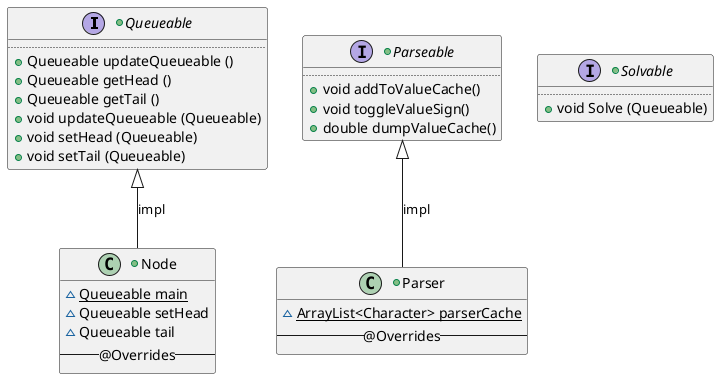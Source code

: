 @startuml

+interface Queueable{
    ..
        +   {method} Queueable updateQueueable ()
        +   {method} Queueable getHead ()
        +   {method} Queueable getTail ()
        +   {method} void updateQueueable (Queueable)
        +   {method} void setHead (Queueable)
        +   {method} void setTail (Queueable)
}
+class Node {
        ~   {field} {static} Queueable main
        ~   {field} Queueable setHead
        ~   {field} Queueable tail
    -- @Overrides--
}

Queueable <|-- Node : impl

+interface Parseable{
    ..
        +   {method} void addToValueCache()
        +   {method} void toggleValueSign()
        +   {method} double dumpValueCache()
}

+class Parser{
        ~   {field} {static} ArrayList<Character> parserCache
    --@Overrides--
}

Parseable <|-- Parser : impl

+interface Solvable{
    ..
        +{method} void Solve (Queueable)
}

@enduml